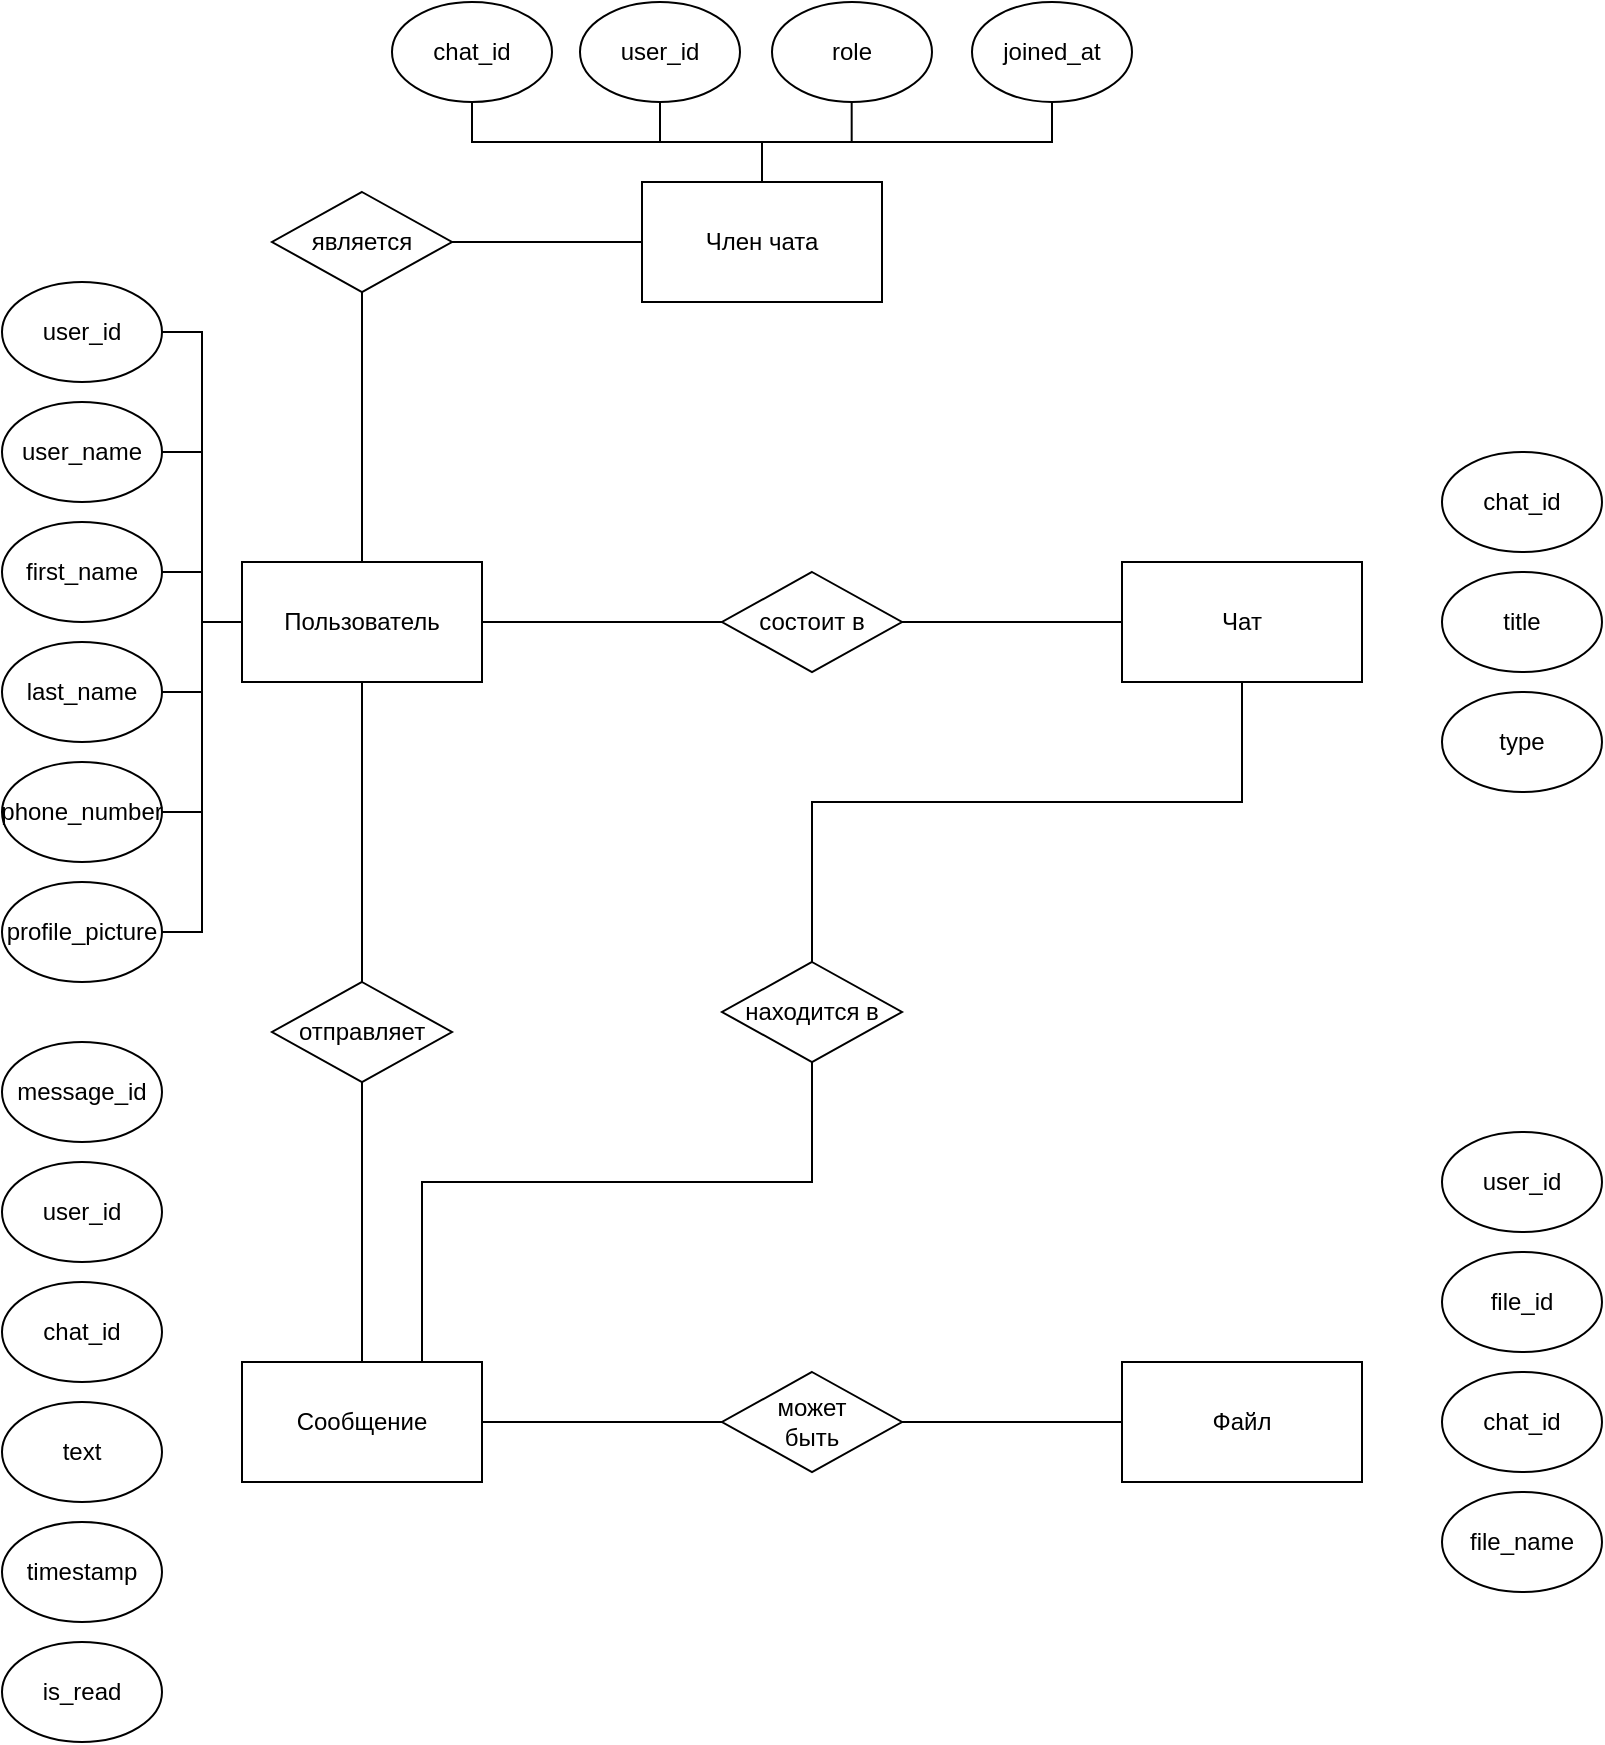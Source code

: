<mxfile version="23.1.5" type="github">
  <diagram name="Страница — 1" id="1fpOavKm-f0vqZkRp41Z">
    <mxGraphModel dx="1050" dy="1726" grid="1" gridSize="10" guides="1" tooltips="1" connect="1" arrows="1" fold="1" page="1" pageScale="1" pageWidth="827" pageHeight="1169" math="0" shadow="0">
      <root>
        <mxCell id="0" />
        <mxCell id="1" parent="0" />
        <mxCell id="9cif2AzUgBJFR6weE2vE-7" value="Пользователь" style="rounded=0;whiteSpace=wrap;html=1;" vertex="1" parent="1">
          <mxGeometry x="200" y="170" width="120" height="60" as="geometry" />
        </mxCell>
        <mxCell id="9cif2AzUgBJFR6weE2vE-8" value="Сообщение" style="rounded=0;whiteSpace=wrap;html=1;" vertex="1" parent="1">
          <mxGeometry x="200" y="570" width="120" height="60" as="geometry" />
        </mxCell>
        <mxCell id="9cif2AzUgBJFR6weE2vE-9" value="Чат" style="rounded=0;whiteSpace=wrap;html=1;" vertex="1" parent="1">
          <mxGeometry x="640" y="170" width="120" height="60" as="geometry" />
        </mxCell>
        <mxCell id="9cif2AzUgBJFR6weE2vE-10" value="Член чата" style="rounded=0;whiteSpace=wrap;html=1;" vertex="1" parent="1">
          <mxGeometry x="400" y="-20" width="120" height="60" as="geometry" />
        </mxCell>
        <mxCell id="9cif2AzUgBJFR6weE2vE-11" value="Файл" style="rounded=0;whiteSpace=wrap;html=1;" vertex="1" parent="1">
          <mxGeometry x="640" y="570" width="120" height="60" as="geometry" />
        </mxCell>
        <mxCell id="9cif2AzUgBJFR6weE2vE-12" value="user_id" style="ellipse;whiteSpace=wrap;html=1;" vertex="1" parent="1">
          <mxGeometry x="80" y="30" width="80" height="50" as="geometry" />
        </mxCell>
        <mxCell id="9cif2AzUgBJFR6weE2vE-13" value="user_name" style="ellipse;whiteSpace=wrap;html=1;" vertex="1" parent="1">
          <mxGeometry x="80" y="90" width="80" height="50" as="geometry" />
        </mxCell>
        <mxCell id="9cif2AzUgBJFR6weE2vE-14" value="first_name" style="ellipse;whiteSpace=wrap;html=1;" vertex="1" parent="1">
          <mxGeometry x="80" y="150" width="80" height="50" as="geometry" />
        </mxCell>
        <mxCell id="9cif2AzUgBJFR6weE2vE-15" value="last_name" style="ellipse;whiteSpace=wrap;html=1;" vertex="1" parent="1">
          <mxGeometry x="80" y="210" width="80" height="50" as="geometry" />
        </mxCell>
        <mxCell id="9cif2AzUgBJFR6weE2vE-16" value="phone_number" style="ellipse;whiteSpace=wrap;html=1;" vertex="1" parent="1">
          <mxGeometry x="80" y="270" width="80" height="50" as="geometry" />
        </mxCell>
        <mxCell id="9cif2AzUgBJFR6weE2vE-17" value="profile_picture" style="ellipse;whiteSpace=wrap;html=1;" vertex="1" parent="1">
          <mxGeometry x="80" y="330" width="80" height="50" as="geometry" />
        </mxCell>
        <mxCell id="9cif2AzUgBJFR6weE2vE-18" value="message_id" style="ellipse;whiteSpace=wrap;html=1;" vertex="1" parent="1">
          <mxGeometry x="80" y="410" width="80" height="50" as="geometry" />
        </mxCell>
        <mxCell id="9cif2AzUgBJFR6weE2vE-19" value="user_id" style="ellipse;whiteSpace=wrap;html=1;" vertex="1" parent="1">
          <mxGeometry x="80" y="470" width="80" height="50" as="geometry" />
        </mxCell>
        <mxCell id="9cif2AzUgBJFR6weE2vE-20" value="chat_id" style="ellipse;whiteSpace=wrap;html=1;" vertex="1" parent="1">
          <mxGeometry x="80" y="530" width="80" height="50" as="geometry" />
        </mxCell>
        <mxCell id="9cif2AzUgBJFR6weE2vE-21" value="text" style="ellipse;whiteSpace=wrap;html=1;" vertex="1" parent="1">
          <mxGeometry x="80" y="590" width="80" height="50" as="geometry" />
        </mxCell>
        <mxCell id="9cif2AzUgBJFR6weE2vE-22" value="timestamp" style="ellipse;whiteSpace=wrap;html=1;" vertex="1" parent="1">
          <mxGeometry x="80" y="650" width="80" height="50" as="geometry" />
        </mxCell>
        <mxCell id="9cif2AzUgBJFR6weE2vE-23" value="is_read" style="ellipse;whiteSpace=wrap;html=1;" vertex="1" parent="1">
          <mxGeometry x="80" y="710" width="80" height="50" as="geometry" />
        </mxCell>
        <mxCell id="9cif2AzUgBJFR6weE2vE-24" value="отправляет" style="rhombus;whiteSpace=wrap;html=1;" vertex="1" parent="1">
          <mxGeometry x="215" y="380" width="90" height="50" as="geometry" />
        </mxCell>
        <mxCell id="9cif2AzUgBJFR6weE2vE-25" value="" style="endArrow=none;html=1;rounded=0;entryX=0.5;entryY=1;entryDx=0;entryDy=0;exitX=0.5;exitY=0;exitDx=0;exitDy=0;" edge="1" parent="1" source="9cif2AzUgBJFR6weE2vE-24" target="9cif2AzUgBJFR6weE2vE-7">
          <mxGeometry width="50" height="50" relative="1" as="geometry">
            <mxPoint x="370" y="450" as="sourcePoint" />
            <mxPoint x="420" y="400" as="targetPoint" />
          </mxGeometry>
        </mxCell>
        <mxCell id="9cif2AzUgBJFR6weE2vE-26" value="" style="endArrow=none;html=1;rounded=0;exitX=0.5;exitY=0;exitDx=0;exitDy=0;entryX=0.5;entryY=1;entryDx=0;entryDy=0;" edge="1" parent="1" source="9cif2AzUgBJFR6weE2vE-8" target="9cif2AzUgBJFR6weE2vE-24">
          <mxGeometry width="50" height="50" relative="1" as="geometry">
            <mxPoint x="370" y="450" as="sourcePoint" />
            <mxPoint x="420" y="400" as="targetPoint" />
          </mxGeometry>
        </mxCell>
        <mxCell id="9cif2AzUgBJFR6weE2vE-27" value="может&lt;br&gt;быть" style="rhombus;whiteSpace=wrap;html=1;" vertex="1" parent="1">
          <mxGeometry x="440" y="575" width="90" height="50" as="geometry" />
        </mxCell>
        <mxCell id="9cif2AzUgBJFR6weE2vE-28" value="" style="endArrow=none;html=1;rounded=0;exitX=1;exitY=0.5;exitDx=0;exitDy=0;entryX=0;entryY=0.5;entryDx=0;entryDy=0;" edge="1" parent="1" source="9cif2AzUgBJFR6weE2vE-8" target="9cif2AzUgBJFR6weE2vE-27">
          <mxGeometry width="50" height="50" relative="1" as="geometry">
            <mxPoint x="370" y="450" as="sourcePoint" />
            <mxPoint x="420" y="400" as="targetPoint" />
          </mxGeometry>
        </mxCell>
        <mxCell id="9cif2AzUgBJFR6weE2vE-29" value="" style="endArrow=none;html=1;rounded=0;exitX=1;exitY=0.5;exitDx=0;exitDy=0;entryX=0;entryY=0.5;entryDx=0;entryDy=0;" edge="1" parent="1" source="9cif2AzUgBJFR6weE2vE-27" target="9cif2AzUgBJFR6weE2vE-11">
          <mxGeometry width="50" height="50" relative="1" as="geometry">
            <mxPoint x="330" y="610" as="sourcePoint" />
            <mxPoint x="450" y="610" as="targetPoint" />
          </mxGeometry>
        </mxCell>
        <mxCell id="9cif2AzUgBJFR6weE2vE-30" value="находится в" style="rhombus;whiteSpace=wrap;html=1;" vertex="1" parent="1">
          <mxGeometry x="440" y="370" width="90" height="50" as="geometry" />
        </mxCell>
        <mxCell id="9cif2AzUgBJFR6weE2vE-31" value="состоит в" style="rhombus;whiteSpace=wrap;html=1;" vertex="1" parent="1">
          <mxGeometry x="440" y="175" width="90" height="50" as="geometry" />
        </mxCell>
        <mxCell id="9cif2AzUgBJFR6weE2vE-32" value="" style="endArrow=none;html=1;rounded=0;exitX=0.75;exitY=0;exitDx=0;exitDy=0;entryX=0.5;entryY=1;entryDx=0;entryDy=0;" edge="1" parent="1" source="9cif2AzUgBJFR6weE2vE-8" target="9cif2AzUgBJFR6weE2vE-30">
          <mxGeometry width="50" height="50" relative="1" as="geometry">
            <mxPoint x="370" y="430" as="sourcePoint" />
            <mxPoint x="420" y="380" as="targetPoint" />
            <Array as="points">
              <mxPoint x="290" y="480" />
              <mxPoint x="485" y="480" />
            </Array>
          </mxGeometry>
        </mxCell>
        <mxCell id="9cif2AzUgBJFR6weE2vE-33" value="" style="endArrow=none;html=1;rounded=0;entryX=0.5;entryY=1;entryDx=0;entryDy=0;exitX=0.5;exitY=0;exitDx=0;exitDy=0;" edge="1" parent="1" source="9cif2AzUgBJFR6weE2vE-30" target="9cif2AzUgBJFR6weE2vE-9">
          <mxGeometry width="50" height="50" relative="1" as="geometry">
            <mxPoint x="370" y="430" as="sourcePoint" />
            <mxPoint x="420" y="380" as="targetPoint" />
            <Array as="points">
              <mxPoint x="485" y="290" />
              <mxPoint x="700" y="290" />
            </Array>
          </mxGeometry>
        </mxCell>
        <mxCell id="9cif2AzUgBJFR6weE2vE-34" value="" style="endArrow=none;html=1;rounded=0;exitX=1;exitY=0.5;exitDx=0;exitDy=0;entryX=0;entryY=0.5;entryDx=0;entryDy=0;" edge="1" parent="1" source="9cif2AzUgBJFR6weE2vE-7" target="9cif2AzUgBJFR6weE2vE-31">
          <mxGeometry width="50" height="50" relative="1" as="geometry">
            <mxPoint x="370" y="330" as="sourcePoint" />
            <mxPoint x="420" y="280" as="targetPoint" />
          </mxGeometry>
        </mxCell>
        <mxCell id="9cif2AzUgBJFR6weE2vE-35" value="" style="endArrow=none;html=1;rounded=0;entryX=0;entryY=0.5;entryDx=0;entryDy=0;exitX=1;exitY=0.5;exitDx=0;exitDy=0;" edge="1" parent="1" source="9cif2AzUgBJFR6weE2vE-31" target="9cif2AzUgBJFR6weE2vE-9">
          <mxGeometry width="50" height="50" relative="1" as="geometry">
            <mxPoint x="370" y="330" as="sourcePoint" />
            <mxPoint x="420" y="280" as="targetPoint" />
          </mxGeometry>
        </mxCell>
        <mxCell id="9cif2AzUgBJFR6weE2vE-36" value="chat_id" style="ellipse;whiteSpace=wrap;html=1;" vertex="1" parent="1">
          <mxGeometry x="800" y="115" width="80" height="50" as="geometry" />
        </mxCell>
        <mxCell id="9cif2AzUgBJFR6weE2vE-37" value="title" style="ellipse;whiteSpace=wrap;html=1;" vertex="1" parent="1">
          <mxGeometry x="800" y="175" width="80" height="50" as="geometry" />
        </mxCell>
        <mxCell id="9cif2AzUgBJFR6weE2vE-38" value="type" style="ellipse;whiteSpace=wrap;html=1;" vertex="1" parent="1">
          <mxGeometry x="800" y="235" width="80" height="50" as="geometry" />
        </mxCell>
        <mxCell id="9cif2AzUgBJFR6weE2vE-47" value="chat_id" style="ellipse;whiteSpace=wrap;html=1;" vertex="1" parent="1">
          <mxGeometry x="275" y="-110" width="80" height="50" as="geometry" />
        </mxCell>
        <mxCell id="9cif2AzUgBJFR6weE2vE-48" value="user_id" style="ellipse;whiteSpace=wrap;html=1;" vertex="1" parent="1">
          <mxGeometry x="369" y="-110" width="80" height="50" as="geometry" />
        </mxCell>
        <mxCell id="9cif2AzUgBJFR6weE2vE-49" value="role" style="ellipse;whiteSpace=wrap;html=1;" vertex="1" parent="1">
          <mxGeometry x="465" y="-110" width="80" height="50" as="geometry" />
        </mxCell>
        <mxCell id="9cif2AzUgBJFR6weE2vE-50" value="joined_at" style="ellipse;whiteSpace=wrap;html=1;" vertex="1" parent="1">
          <mxGeometry x="565" y="-110" width="80" height="50" as="geometry" />
        </mxCell>
        <mxCell id="9cif2AzUgBJFR6weE2vE-51" value="user_id" style="ellipse;whiteSpace=wrap;html=1;" vertex="1" parent="1">
          <mxGeometry x="800" y="455" width="80" height="50" as="geometry" />
        </mxCell>
        <mxCell id="9cif2AzUgBJFR6weE2vE-52" value="file_id" style="ellipse;whiteSpace=wrap;html=1;" vertex="1" parent="1">
          <mxGeometry x="800" y="515" width="80" height="50" as="geometry" />
        </mxCell>
        <mxCell id="9cif2AzUgBJFR6weE2vE-53" value="chat_id" style="ellipse;whiteSpace=wrap;html=1;" vertex="1" parent="1">
          <mxGeometry x="800" y="575" width="80" height="50" as="geometry" />
        </mxCell>
        <mxCell id="9cif2AzUgBJFR6weE2vE-54" value="file_name" style="ellipse;whiteSpace=wrap;html=1;" vertex="1" parent="1">
          <mxGeometry x="800" y="635" width="80" height="50" as="geometry" />
        </mxCell>
        <mxCell id="9cif2AzUgBJFR6weE2vE-56" value="является" style="rhombus;whiteSpace=wrap;html=1;" vertex="1" parent="1">
          <mxGeometry x="215" y="-15" width="90" height="50" as="geometry" />
        </mxCell>
        <mxCell id="9cif2AzUgBJFR6weE2vE-57" value="" style="endArrow=none;html=1;rounded=0;entryX=0.5;entryY=1;entryDx=0;entryDy=0;exitX=0.5;exitY=0;exitDx=0;exitDy=0;" edge="1" parent="1" source="9cif2AzUgBJFR6weE2vE-7" target="9cif2AzUgBJFR6weE2vE-56">
          <mxGeometry width="50" height="50" relative="1" as="geometry">
            <mxPoint x="420" y="220" as="sourcePoint" />
            <mxPoint x="470" y="170" as="targetPoint" />
          </mxGeometry>
        </mxCell>
        <mxCell id="9cif2AzUgBJFR6weE2vE-58" value="" style="endArrow=none;html=1;rounded=0;entryX=0;entryY=0.5;entryDx=0;entryDy=0;exitX=1;exitY=0.5;exitDx=0;exitDy=0;" edge="1" parent="1" source="9cif2AzUgBJFR6weE2vE-56" target="9cif2AzUgBJFR6weE2vE-10">
          <mxGeometry width="50" height="50" relative="1" as="geometry">
            <mxPoint x="420" y="220" as="sourcePoint" />
            <mxPoint x="470" y="170" as="targetPoint" />
          </mxGeometry>
        </mxCell>
        <mxCell id="9cif2AzUgBJFR6weE2vE-59" value="" style="endArrow=none;html=1;rounded=0;exitX=0.5;exitY=1;exitDx=0;exitDy=0;entryX=0.5;entryY=1;entryDx=0;entryDy=0;" edge="1" parent="1" source="9cif2AzUgBJFR6weE2vE-47" target="9cif2AzUgBJFR6weE2vE-50">
          <mxGeometry width="50" height="50" relative="1" as="geometry">
            <mxPoint x="420" y="210" as="sourcePoint" />
            <mxPoint x="470" y="160" as="targetPoint" />
            <Array as="points">
              <mxPoint x="315" y="-40" />
              <mxPoint x="605" y="-40" />
            </Array>
          </mxGeometry>
        </mxCell>
        <mxCell id="9cif2AzUgBJFR6weE2vE-60" value="" style="endArrow=none;html=1;rounded=0;entryX=0.5;entryY=1;entryDx=0;entryDy=0;" edge="1" parent="1" target="9cif2AzUgBJFR6weE2vE-48">
          <mxGeometry width="50" height="50" relative="1" as="geometry">
            <mxPoint x="409" y="-40" as="sourcePoint" />
            <mxPoint x="460" y="10" as="targetPoint" />
          </mxGeometry>
        </mxCell>
        <mxCell id="9cif2AzUgBJFR6weE2vE-61" value="" style="endArrow=none;html=1;rounded=0;entryX=0.5;entryY=1;entryDx=0;entryDy=0;" edge="1" parent="1">
          <mxGeometry width="50" height="50" relative="1" as="geometry">
            <mxPoint x="504.84" y="-40" as="sourcePoint" />
            <mxPoint x="504.84" y="-60" as="targetPoint" />
          </mxGeometry>
        </mxCell>
        <mxCell id="9cif2AzUgBJFR6weE2vE-62" value="" style="endArrow=none;html=1;rounded=0;exitX=0.5;exitY=0;exitDx=0;exitDy=0;" edge="1" parent="1" source="9cif2AzUgBJFR6weE2vE-10">
          <mxGeometry width="50" height="50" relative="1" as="geometry">
            <mxPoint x="420" y="50" as="sourcePoint" />
            <mxPoint x="460" y="-40" as="targetPoint" />
          </mxGeometry>
        </mxCell>
        <mxCell id="9cif2AzUgBJFR6weE2vE-63" value="" style="endArrow=none;html=1;rounded=0;exitX=1;exitY=0.5;exitDx=0;exitDy=0;entryX=1;entryY=0.5;entryDx=0;entryDy=0;" edge="1" parent="1" source="9cif2AzUgBJFR6weE2vE-17" target="9cif2AzUgBJFR6weE2vE-12">
          <mxGeometry width="50" height="50" relative="1" as="geometry">
            <mxPoint x="240" y="240" as="sourcePoint" />
            <mxPoint x="290" y="190" as="targetPoint" />
            <Array as="points">
              <mxPoint x="180" y="355" />
              <mxPoint x="180" y="55" />
            </Array>
          </mxGeometry>
        </mxCell>
        <mxCell id="9cif2AzUgBJFR6weE2vE-64" value="" style="endArrow=none;html=1;rounded=0;exitX=1;exitY=0.5;exitDx=0;exitDy=0;" edge="1" parent="1" source="9cif2AzUgBJFR6weE2vE-16">
          <mxGeometry width="50" height="50" relative="1" as="geometry">
            <mxPoint x="240" y="240" as="sourcePoint" />
            <mxPoint x="180" y="295" as="targetPoint" />
          </mxGeometry>
        </mxCell>
        <mxCell id="9cif2AzUgBJFR6weE2vE-65" value="" style="endArrow=none;html=1;rounded=0;exitX=1;exitY=0.5;exitDx=0;exitDy=0;" edge="1" parent="1">
          <mxGeometry width="50" height="50" relative="1" as="geometry">
            <mxPoint x="160" y="235" as="sourcePoint" />
            <mxPoint x="180" y="235" as="targetPoint" />
          </mxGeometry>
        </mxCell>
        <mxCell id="9cif2AzUgBJFR6weE2vE-66" value="" style="endArrow=none;html=1;rounded=0;exitX=1;exitY=0.5;exitDx=0;exitDy=0;" edge="1" parent="1">
          <mxGeometry width="50" height="50" relative="1" as="geometry">
            <mxPoint x="160" y="175" as="sourcePoint" />
            <mxPoint x="180" y="175" as="targetPoint" />
          </mxGeometry>
        </mxCell>
        <mxCell id="9cif2AzUgBJFR6weE2vE-67" value="" style="endArrow=none;html=1;rounded=0;exitX=1;exitY=0.5;exitDx=0;exitDy=0;" edge="1" parent="1">
          <mxGeometry width="50" height="50" relative="1" as="geometry">
            <mxPoint x="160" y="115" as="sourcePoint" />
            <mxPoint x="180" y="115" as="targetPoint" />
          </mxGeometry>
        </mxCell>
        <mxCell id="9cif2AzUgBJFR6weE2vE-68" value="" style="endArrow=none;html=1;rounded=0;entryX=0;entryY=0.5;entryDx=0;entryDy=0;" edge="1" parent="1" target="9cif2AzUgBJFR6weE2vE-7">
          <mxGeometry width="50" height="50" relative="1" as="geometry">
            <mxPoint x="180" y="200" as="sourcePoint" />
            <mxPoint x="260" y="140" as="targetPoint" />
          </mxGeometry>
        </mxCell>
      </root>
    </mxGraphModel>
  </diagram>
</mxfile>

